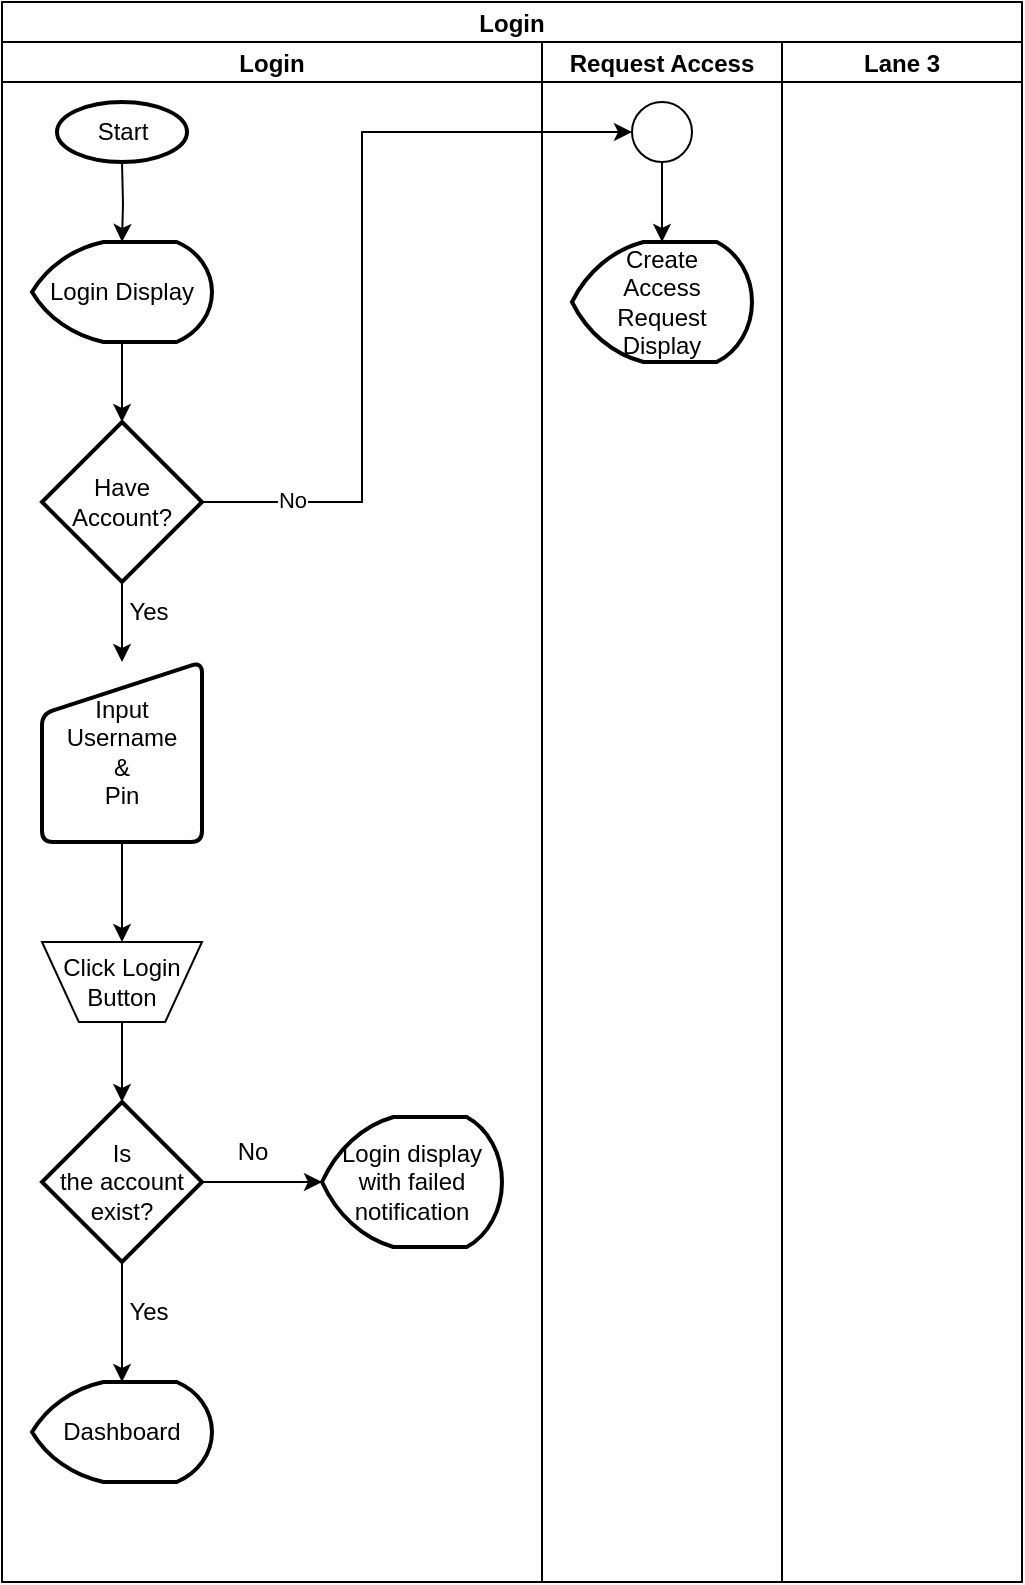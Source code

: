 <mxfile version="20.2.2" type="github">
  <diagram id="bmnagnj3rZfl1fzkkhQH" name="Page-1">
    <mxGraphModel dx="1038" dy="579" grid="1" gridSize="10" guides="1" tooltips="1" connect="1" arrows="1" fold="1" page="1" pageScale="1" pageWidth="850" pageHeight="1100" math="0" shadow="0">
      <root>
        <mxCell id="0" />
        <mxCell id="1" parent="0" />
        <mxCell id="9WmN0nyqYOezBfgbIUZS-2" value="Login" style="swimlane;childLayout=stackLayout;resizeParent=1;resizeParentMax=0;startSize=20;" vertex="1" parent="1">
          <mxGeometry x="160" y="50" width="510" height="790" as="geometry" />
        </mxCell>
        <mxCell id="9WmN0nyqYOezBfgbIUZS-3" value="Login" style="swimlane;startSize=20;" vertex="1" parent="9WmN0nyqYOezBfgbIUZS-2">
          <mxGeometry y="20" width="270" height="770" as="geometry" />
        </mxCell>
        <mxCell id="9WmN0nyqYOezBfgbIUZS-27" value="" style="edgeStyle=orthogonalEdgeStyle;rounded=0;orthogonalLoop=1;jettySize=auto;html=1;" edge="1" parent="9WmN0nyqYOezBfgbIUZS-3" target="9WmN0nyqYOezBfgbIUZS-26">
          <mxGeometry relative="1" as="geometry">
            <mxPoint x="60" y="60" as="sourcePoint" />
          </mxGeometry>
        </mxCell>
        <mxCell id="9WmN0nyqYOezBfgbIUZS-16" value="" style="edgeStyle=orthogonalEdgeStyle;rounded=0;orthogonalLoop=1;jettySize=auto;html=1;" edge="1" parent="9WmN0nyqYOezBfgbIUZS-3" source="9WmN0nyqYOezBfgbIUZS-7" target="9WmN0nyqYOezBfgbIUZS-15">
          <mxGeometry relative="1" as="geometry" />
        </mxCell>
        <mxCell id="9WmN0nyqYOezBfgbIUZS-7" value="Input Username&lt;br&gt;&amp;amp;&lt;br&gt;Pin" style="html=1;strokeWidth=2;shape=manualInput;whiteSpace=wrap;rounded=1;size=26;arcSize=11;" vertex="1" parent="9WmN0nyqYOezBfgbIUZS-3">
          <mxGeometry x="20" y="310" width="80" height="90" as="geometry" />
        </mxCell>
        <mxCell id="9WmN0nyqYOezBfgbIUZS-13" value="" style="edgeStyle=orthogonalEdgeStyle;rounded=0;orthogonalLoop=1;jettySize=auto;html=1;" edge="1" parent="9WmN0nyqYOezBfgbIUZS-3" source="9WmN0nyqYOezBfgbIUZS-11" target="9WmN0nyqYOezBfgbIUZS-7">
          <mxGeometry relative="1" as="geometry" />
        </mxCell>
        <mxCell id="9WmN0nyqYOezBfgbIUZS-11" value="Have Account?" style="strokeWidth=2;html=1;shape=mxgraph.flowchart.decision;whiteSpace=wrap;" vertex="1" parent="9WmN0nyqYOezBfgbIUZS-3">
          <mxGeometry x="20" y="190" width="80" height="80" as="geometry" />
        </mxCell>
        <mxCell id="9WmN0nyqYOezBfgbIUZS-14" style="edgeStyle=orthogonalEdgeStyle;rounded=0;orthogonalLoop=1;jettySize=auto;html=1;exitX=0.5;exitY=1;exitDx=0;exitDy=0;" edge="1" parent="9WmN0nyqYOezBfgbIUZS-3" source="9WmN0nyqYOezBfgbIUZS-7" target="9WmN0nyqYOezBfgbIUZS-7">
          <mxGeometry relative="1" as="geometry" />
        </mxCell>
        <mxCell id="9WmN0nyqYOezBfgbIUZS-40" value="" style="edgeStyle=orthogonalEdgeStyle;rounded=0;orthogonalLoop=1;jettySize=auto;html=1;" edge="1" parent="9WmN0nyqYOezBfgbIUZS-3" source="9WmN0nyqYOezBfgbIUZS-15" target="9WmN0nyqYOezBfgbIUZS-39">
          <mxGeometry relative="1" as="geometry" />
        </mxCell>
        <mxCell id="9WmN0nyqYOezBfgbIUZS-15" value="Click Login&lt;br&gt;Button" style="verticalLabelPosition=middle;verticalAlign=middle;html=1;shape=trapezoid;perimeter=trapezoidPerimeter;whiteSpace=wrap;size=0.23;arcSize=10;flipV=1;labelPosition=center;align=center;" vertex="1" parent="9WmN0nyqYOezBfgbIUZS-3">
          <mxGeometry x="20" y="450" width="80" height="40" as="geometry" />
        </mxCell>
        <mxCell id="9WmN0nyqYOezBfgbIUZS-26" value="Login Display" style="strokeWidth=2;html=1;shape=mxgraph.flowchart.display;whiteSpace=wrap;" vertex="1" parent="9WmN0nyqYOezBfgbIUZS-3">
          <mxGeometry x="15" y="100" width="90" height="50" as="geometry" />
        </mxCell>
        <mxCell id="9WmN0nyqYOezBfgbIUZS-31" value="Start" style="strokeWidth=2;html=1;shape=mxgraph.flowchart.start_1;whiteSpace=wrap;" vertex="1" parent="9WmN0nyqYOezBfgbIUZS-3">
          <mxGeometry x="27.5" y="30" width="65" height="30" as="geometry" />
        </mxCell>
        <mxCell id="9WmN0nyqYOezBfgbIUZS-17" value="Yes" style="text;html=1;align=center;verticalAlign=middle;resizable=0;points=[];autosize=1;strokeColor=none;fillColor=none;" vertex="1" parent="9WmN0nyqYOezBfgbIUZS-3">
          <mxGeometry x="52.5" y="270" width="40" height="30" as="geometry" />
        </mxCell>
        <mxCell id="9WmN0nyqYOezBfgbIUZS-28" value="" style="edgeStyle=orthogonalEdgeStyle;rounded=0;orthogonalLoop=1;jettySize=auto;html=1;entryX=0.5;entryY=0;entryDx=0;entryDy=0;entryPerimeter=0;" edge="1" parent="9WmN0nyqYOezBfgbIUZS-3" source="9WmN0nyqYOezBfgbIUZS-26" target="9WmN0nyqYOezBfgbIUZS-11">
          <mxGeometry relative="1" as="geometry">
            <mxPoint x="145" y="190" as="targetPoint" />
          </mxGeometry>
        </mxCell>
        <mxCell id="9WmN0nyqYOezBfgbIUZS-38" value="Dashboard" style="strokeWidth=2;html=1;shape=mxgraph.flowchart.display;whiteSpace=wrap;" vertex="1" parent="9WmN0nyqYOezBfgbIUZS-3">
          <mxGeometry x="15" y="670" width="90" height="50" as="geometry" />
        </mxCell>
        <mxCell id="9WmN0nyqYOezBfgbIUZS-41" value="" style="edgeStyle=orthogonalEdgeStyle;rounded=0;orthogonalLoop=1;jettySize=auto;html=1;" edge="1" parent="9WmN0nyqYOezBfgbIUZS-3" source="9WmN0nyqYOezBfgbIUZS-39" target="9WmN0nyqYOezBfgbIUZS-38">
          <mxGeometry relative="1" as="geometry">
            <Array as="points">
              <mxPoint x="60" y="640" />
              <mxPoint x="60" y="640" />
            </Array>
          </mxGeometry>
        </mxCell>
        <mxCell id="9WmN0nyqYOezBfgbIUZS-47" value="" style="edgeStyle=orthogonalEdgeStyle;rounded=0;orthogonalLoop=1;jettySize=auto;html=1;" edge="1" parent="9WmN0nyqYOezBfgbIUZS-3" source="9WmN0nyqYOezBfgbIUZS-39" target="9WmN0nyqYOezBfgbIUZS-43">
          <mxGeometry relative="1" as="geometry" />
        </mxCell>
        <mxCell id="9WmN0nyqYOezBfgbIUZS-39" value="Is &lt;br&gt;the account exist?" style="strokeWidth=2;html=1;shape=mxgraph.flowchart.decision;whiteSpace=wrap;" vertex="1" parent="9WmN0nyqYOezBfgbIUZS-3">
          <mxGeometry x="20" y="530" width="80" height="80" as="geometry" />
        </mxCell>
        <mxCell id="9WmN0nyqYOezBfgbIUZS-42" value="Yes" style="text;html=1;resizable=0;autosize=1;align=center;verticalAlign=middle;points=[];fillColor=none;strokeColor=none;rounded=0;" vertex="1" parent="9WmN0nyqYOezBfgbIUZS-3">
          <mxGeometry x="52.5" y="620" width="40" height="30" as="geometry" />
        </mxCell>
        <mxCell id="9WmN0nyqYOezBfgbIUZS-43" value="Login display&lt;br&gt;with failed notification" style="strokeWidth=2;html=1;shape=mxgraph.flowchart.display;whiteSpace=wrap;" vertex="1" parent="9WmN0nyqYOezBfgbIUZS-3">
          <mxGeometry x="160" y="537.5" width="90" height="65" as="geometry" />
        </mxCell>
        <mxCell id="9WmN0nyqYOezBfgbIUZS-48" value="No" style="text;html=1;resizable=0;autosize=1;align=center;verticalAlign=middle;points=[];fillColor=none;strokeColor=none;rounded=0;" vertex="1" parent="9WmN0nyqYOezBfgbIUZS-3">
          <mxGeometry x="105" y="540" width="40" height="30" as="geometry" />
        </mxCell>
        <mxCell id="9WmN0nyqYOezBfgbIUZS-4" value="Request Access" style="swimlane;startSize=20;" vertex="1" parent="9WmN0nyqYOezBfgbIUZS-2">
          <mxGeometry x="270" y="20" width="120" height="770" as="geometry" />
        </mxCell>
        <mxCell id="9WmN0nyqYOezBfgbIUZS-36" value="" style="edgeStyle=orthogonalEdgeStyle;rounded=0;orthogonalLoop=1;jettySize=auto;html=1;" edge="1" parent="9WmN0nyqYOezBfgbIUZS-4" source="9WmN0nyqYOezBfgbIUZS-30" target="9WmN0nyqYOezBfgbIUZS-35">
          <mxGeometry relative="1" as="geometry" />
        </mxCell>
        <mxCell id="9WmN0nyqYOezBfgbIUZS-30" value="" style="ellipse;whiteSpace=wrap;html=1;aspect=fixed;" vertex="1" parent="9WmN0nyqYOezBfgbIUZS-4">
          <mxGeometry x="45" y="30" width="30" height="30" as="geometry" />
        </mxCell>
        <mxCell id="9WmN0nyqYOezBfgbIUZS-35" value="Create&lt;br&gt;Access&lt;br&gt;Request &lt;br&gt;Display" style="strokeWidth=2;html=1;shape=mxgraph.flowchart.display;whiteSpace=wrap;" vertex="1" parent="9WmN0nyqYOezBfgbIUZS-4">
          <mxGeometry x="15" y="100" width="90" height="60" as="geometry" />
        </mxCell>
        <mxCell id="9WmN0nyqYOezBfgbIUZS-5" value="Lane 3" style="swimlane;startSize=20;" vertex="1" parent="9WmN0nyqYOezBfgbIUZS-2">
          <mxGeometry x="390" y="20" width="120" height="770" as="geometry" />
        </mxCell>
        <mxCell id="9WmN0nyqYOezBfgbIUZS-33" value="" style="edgeStyle=orthogonalEdgeStyle;rounded=0;orthogonalLoop=1;jettySize=auto;html=1;entryX=0;entryY=0.5;entryDx=0;entryDy=0;" edge="1" parent="9WmN0nyqYOezBfgbIUZS-2" source="9WmN0nyqYOezBfgbIUZS-11" target="9WmN0nyqYOezBfgbIUZS-30">
          <mxGeometry relative="1" as="geometry">
            <mxPoint x="165" y="160" as="targetPoint" />
            <Array as="points">
              <mxPoint x="180" y="250" />
              <mxPoint x="180" y="65" />
            </Array>
          </mxGeometry>
        </mxCell>
        <mxCell id="9WmN0nyqYOezBfgbIUZS-34" value="No" style="edgeLabel;html=1;align=center;verticalAlign=middle;resizable=0;points=[];" vertex="1" connectable="0" parent="9WmN0nyqYOezBfgbIUZS-33">
          <mxGeometry x="-0.778" y="1" relative="1" as="geometry">
            <mxPoint as="offset" />
          </mxGeometry>
        </mxCell>
      </root>
    </mxGraphModel>
  </diagram>
</mxfile>
